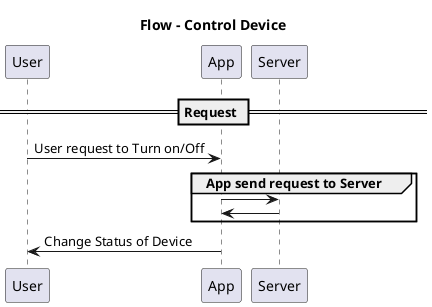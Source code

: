 @startuml
title Flow - Control Device
participant User
participant App
participant Server
== Request ==
User -> App: User request to Turn on/Off
group App send request to Server
  App -> Server:
  App <- Server:
end
User <- App: Change Status of Device
@enduml